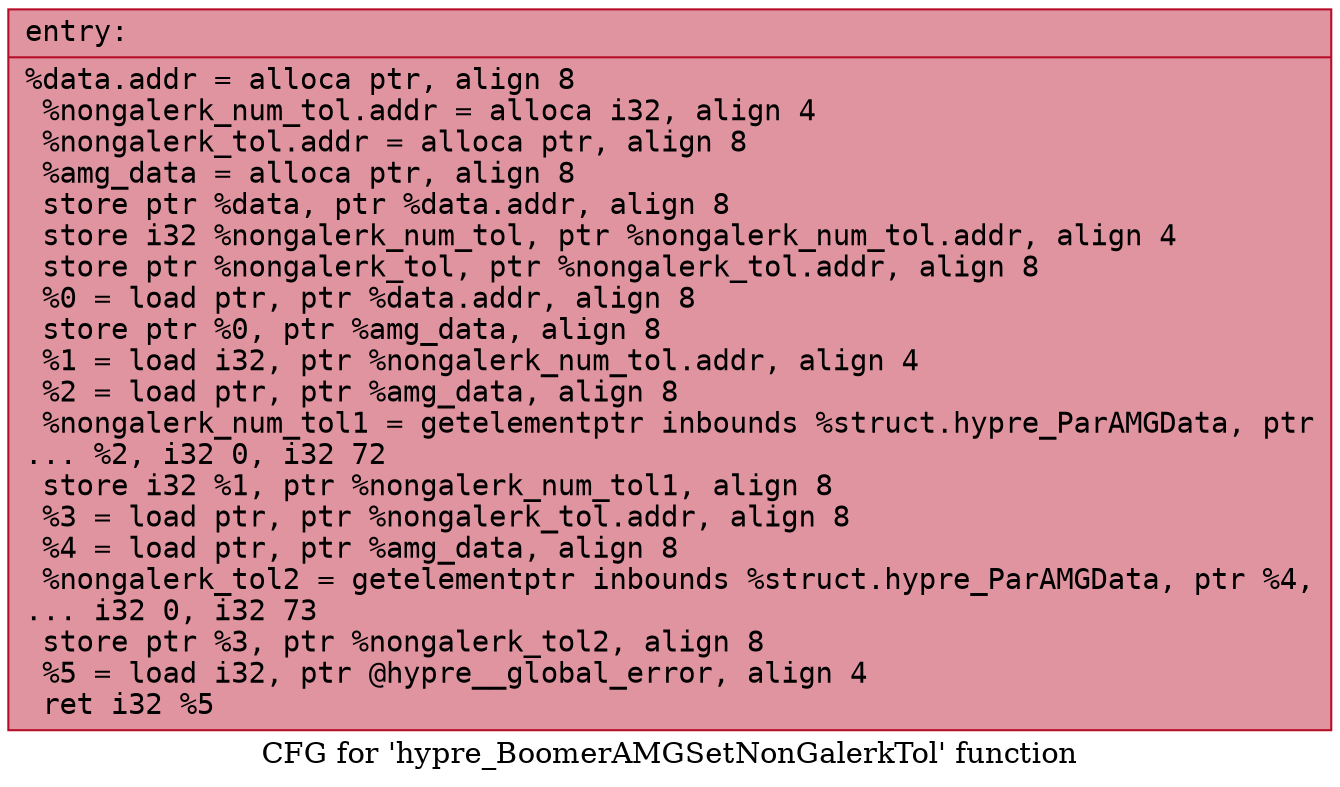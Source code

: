 digraph "CFG for 'hypre_BoomerAMGSetNonGalerkTol' function" {
	label="CFG for 'hypre_BoomerAMGSetNonGalerkTol' function";

	Node0x55fa80abe030 [shape=record,color="#b70d28ff", style=filled, fillcolor="#b70d2870" fontname="Courier",label="{entry:\l|  %data.addr = alloca ptr, align 8\l  %nongalerk_num_tol.addr = alloca i32, align 4\l  %nongalerk_tol.addr = alloca ptr, align 8\l  %amg_data = alloca ptr, align 8\l  store ptr %data, ptr %data.addr, align 8\l  store i32 %nongalerk_num_tol, ptr %nongalerk_num_tol.addr, align 4\l  store ptr %nongalerk_tol, ptr %nongalerk_tol.addr, align 8\l  %0 = load ptr, ptr %data.addr, align 8\l  store ptr %0, ptr %amg_data, align 8\l  %1 = load i32, ptr %nongalerk_num_tol.addr, align 4\l  %2 = load ptr, ptr %amg_data, align 8\l  %nongalerk_num_tol1 = getelementptr inbounds %struct.hypre_ParAMGData, ptr\l... %2, i32 0, i32 72\l  store i32 %1, ptr %nongalerk_num_tol1, align 8\l  %3 = load ptr, ptr %nongalerk_tol.addr, align 8\l  %4 = load ptr, ptr %amg_data, align 8\l  %nongalerk_tol2 = getelementptr inbounds %struct.hypre_ParAMGData, ptr %4,\l... i32 0, i32 73\l  store ptr %3, ptr %nongalerk_tol2, align 8\l  %5 = load i32, ptr @hypre__global_error, align 4\l  ret i32 %5\l}"];
}
